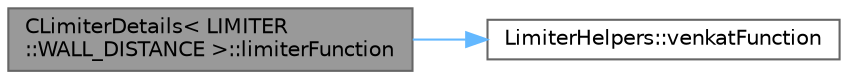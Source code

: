 digraph "CLimiterDetails&lt; LIMITER::WALL_DISTANCE &gt;::limiterFunction"
{
 // LATEX_PDF_SIZE
  bgcolor="transparent";
  edge [fontname=Helvetica,fontsize=10,labelfontname=Helvetica,labelfontsize=10];
  node [fontname=Helvetica,fontsize=10,shape=box,height=0.2,width=0.4];
  rankdir="LR";
  Node1 [id="Node000001",label="CLimiterDetails\< LIMITER\l::WALL_DISTANCE \>::limiterFunction",height=0.2,width=0.4,color="gray40", fillcolor="grey60", style="filled", fontcolor="black",tooltip="Smooth function that disables limiting in smooth regions."];
  Node1 -> Node2 [id="edge1_Node000001_Node000002",color="steelblue1",style="solid",tooltip=" "];
  Node2 [id="Node000002",label="LimiterHelpers::venkatFunction",height=0.2,width=0.4,color="grey40", fillcolor="white", style="filled",URL="$structLimiterHelpers.html#a7cd66636d32eddd270dc1dac4b1cd5b2",tooltip=" "];
}

